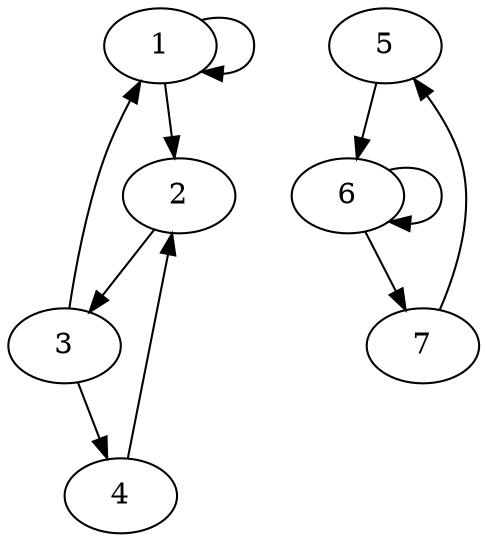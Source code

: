 digraph e {
  1 -> 1;
  1 -> 2;
  2 -> 3;
  3 -> 1;
  3 -> 4;
  4 -> 2;
  5 -> 6;
  6 -> 6;
  6 -> 7;
  7 -> 5;
}
